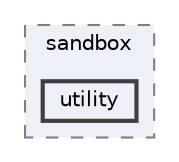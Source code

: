 digraph "external/taskflow/sandbox/utility"
{
 // LATEX_PDF_SIZE
  bgcolor="transparent";
  edge [fontname=Helvetica,fontsize=10,labelfontname=Helvetica,labelfontsize=10];
  node [fontname=Helvetica,fontsize=10,shape=box,height=0.2,width=0.4];
  compound=true
  subgraph clusterdir_4e7b7f50873fa082c47e16cba185e362 {
    graph [ bgcolor="#edf0f7", pencolor="grey50", label="sandbox", fontname=Helvetica,fontsize=10 style="filled,dashed", URL="dir_4e7b7f50873fa082c47e16cba185e362.html",tooltip=""]
  dir_7d4c8c5d13083ef572440534c598eac4 [label="utility", fillcolor="#edf0f7", color="grey25", style="filled,bold", URL="dir_7d4c8c5d13083ef572440534c598eac4.html",tooltip=""];
  }
}
